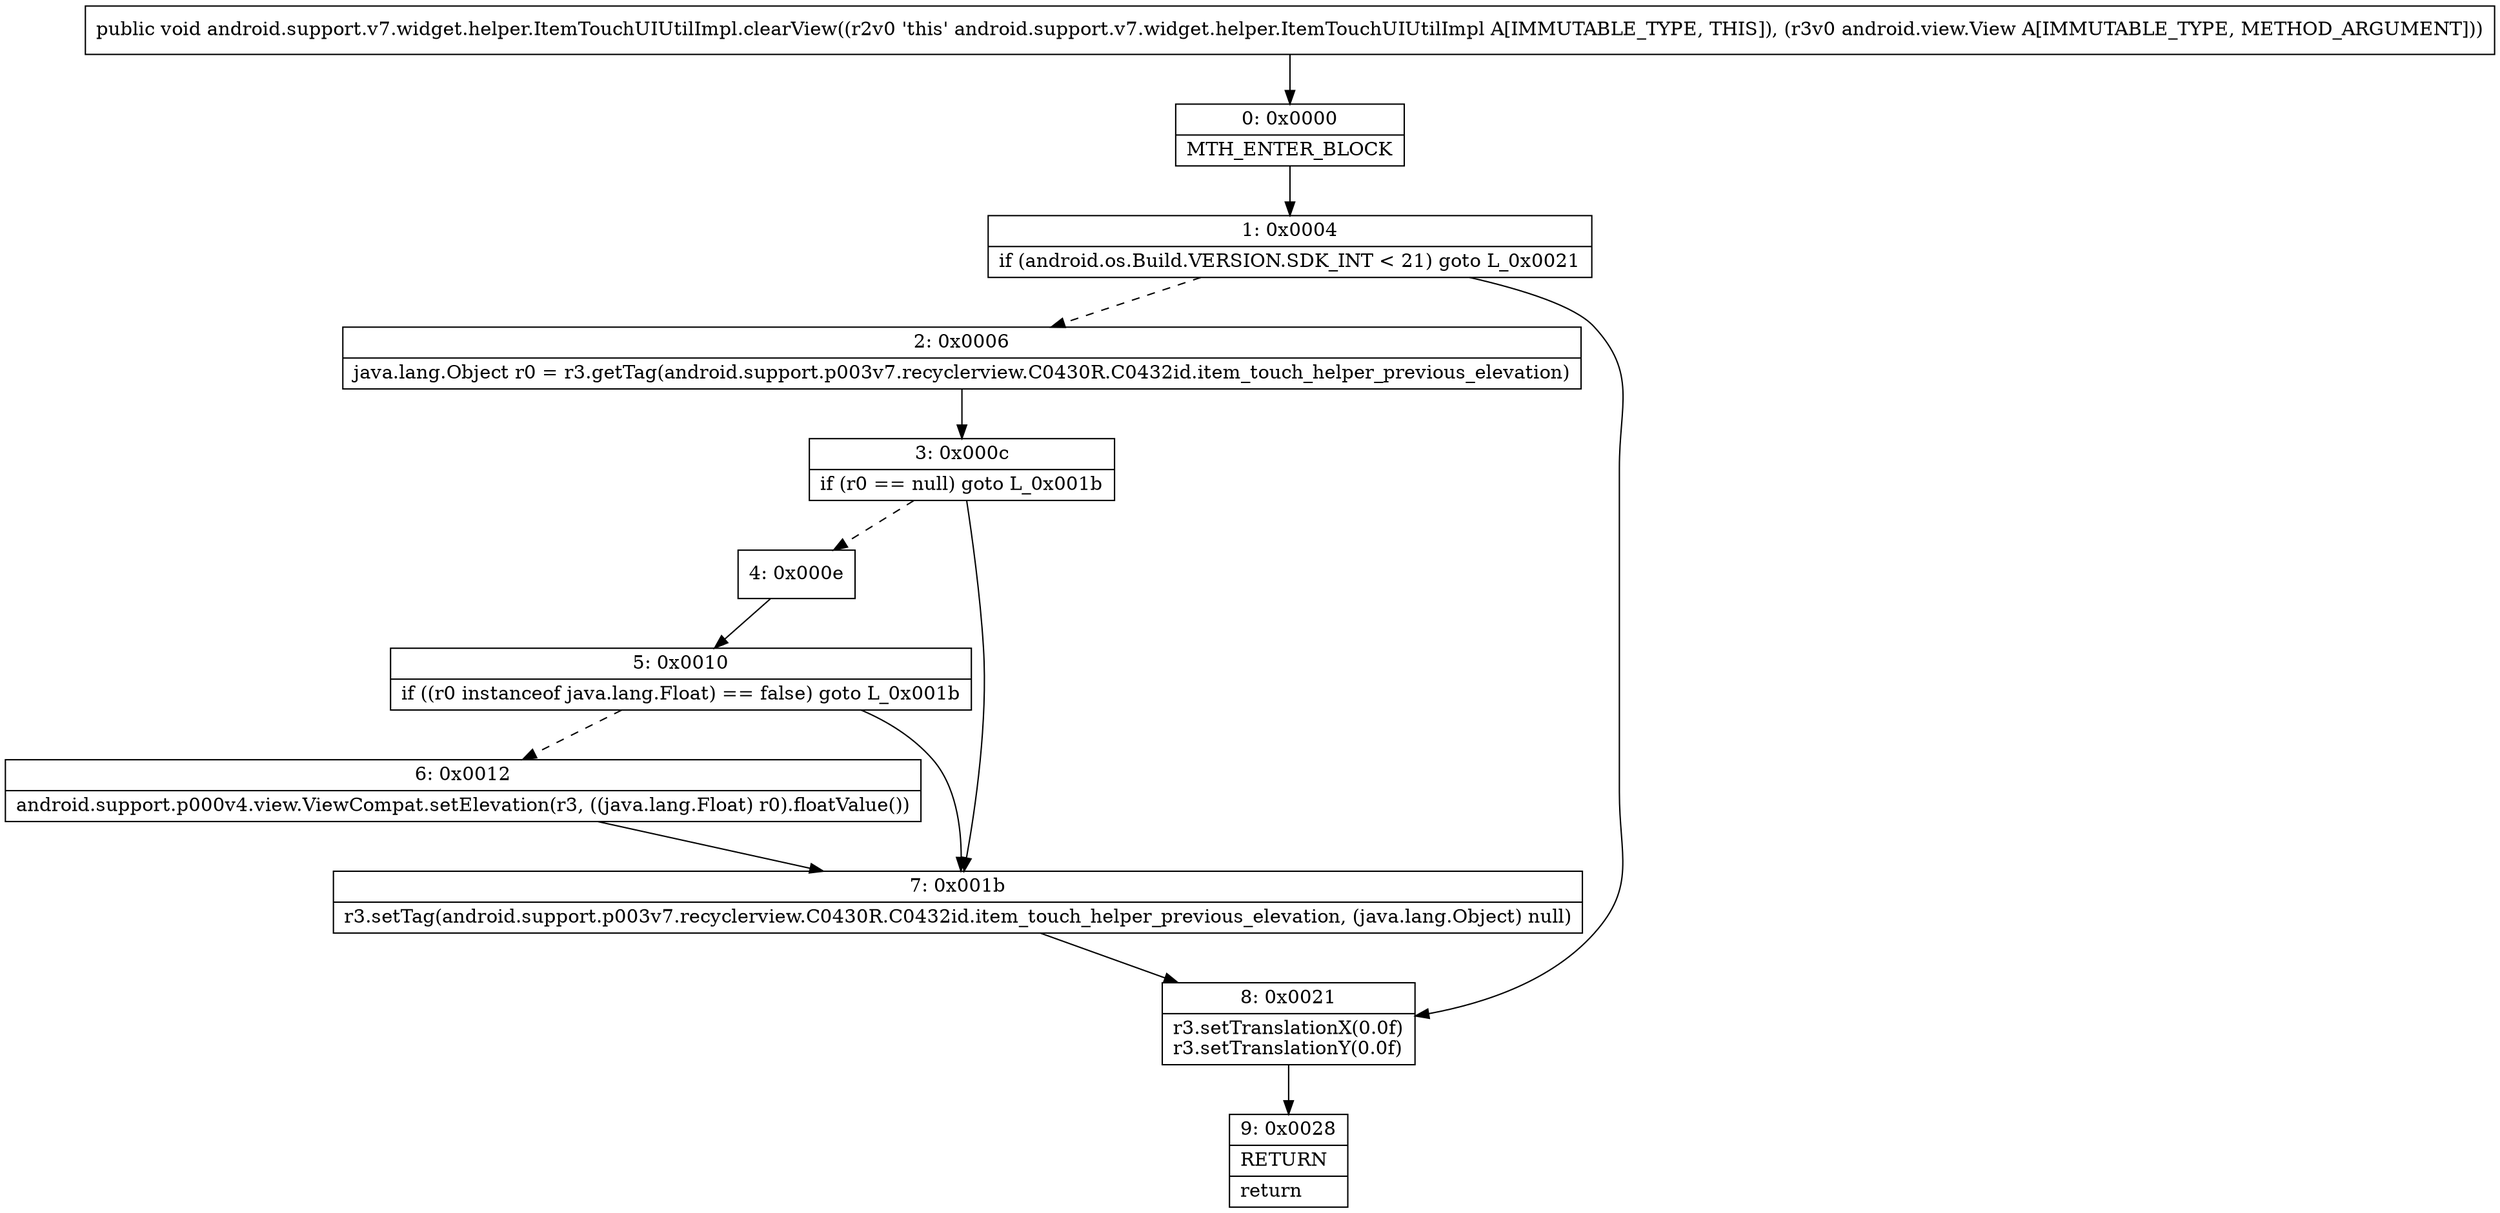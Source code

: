 digraph "CFG forandroid.support.v7.widget.helper.ItemTouchUIUtilImpl.clearView(Landroid\/view\/View;)V" {
Node_0 [shape=record,label="{0\:\ 0x0000|MTH_ENTER_BLOCK\l}"];
Node_1 [shape=record,label="{1\:\ 0x0004|if (android.os.Build.VERSION.SDK_INT \< 21) goto L_0x0021\l}"];
Node_2 [shape=record,label="{2\:\ 0x0006|java.lang.Object r0 = r3.getTag(android.support.p003v7.recyclerview.C0430R.C0432id.item_touch_helper_previous_elevation)\l}"];
Node_3 [shape=record,label="{3\:\ 0x000c|if (r0 == null) goto L_0x001b\l}"];
Node_4 [shape=record,label="{4\:\ 0x000e}"];
Node_5 [shape=record,label="{5\:\ 0x0010|if ((r0 instanceof java.lang.Float) == false) goto L_0x001b\l}"];
Node_6 [shape=record,label="{6\:\ 0x0012|android.support.p000v4.view.ViewCompat.setElevation(r3, ((java.lang.Float) r0).floatValue())\l}"];
Node_7 [shape=record,label="{7\:\ 0x001b|r3.setTag(android.support.p003v7.recyclerview.C0430R.C0432id.item_touch_helper_previous_elevation, (java.lang.Object) null)\l}"];
Node_8 [shape=record,label="{8\:\ 0x0021|r3.setTranslationX(0.0f)\lr3.setTranslationY(0.0f)\l}"];
Node_9 [shape=record,label="{9\:\ 0x0028|RETURN\l|return\l}"];
MethodNode[shape=record,label="{public void android.support.v7.widget.helper.ItemTouchUIUtilImpl.clearView((r2v0 'this' android.support.v7.widget.helper.ItemTouchUIUtilImpl A[IMMUTABLE_TYPE, THIS]), (r3v0 android.view.View A[IMMUTABLE_TYPE, METHOD_ARGUMENT])) }"];
MethodNode -> Node_0;
Node_0 -> Node_1;
Node_1 -> Node_2[style=dashed];
Node_1 -> Node_8;
Node_2 -> Node_3;
Node_3 -> Node_4[style=dashed];
Node_3 -> Node_7;
Node_4 -> Node_5;
Node_5 -> Node_6[style=dashed];
Node_5 -> Node_7;
Node_6 -> Node_7;
Node_7 -> Node_8;
Node_8 -> Node_9;
}

